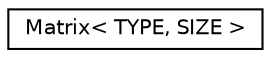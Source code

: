 digraph "Graphical Class Hierarchy"
{
  edge [fontname="Helvetica",fontsize="10",labelfontname="Helvetica",labelfontsize="10"];
  node [fontname="Helvetica",fontsize="10",shape=record];
  rankdir="LR";
  Node0 [label="Matrix\< TYPE, SIZE \>",height=0.2,width=0.4,color="black", fillcolor="white", style="filled",URL="$classMatrix.html"];
}
